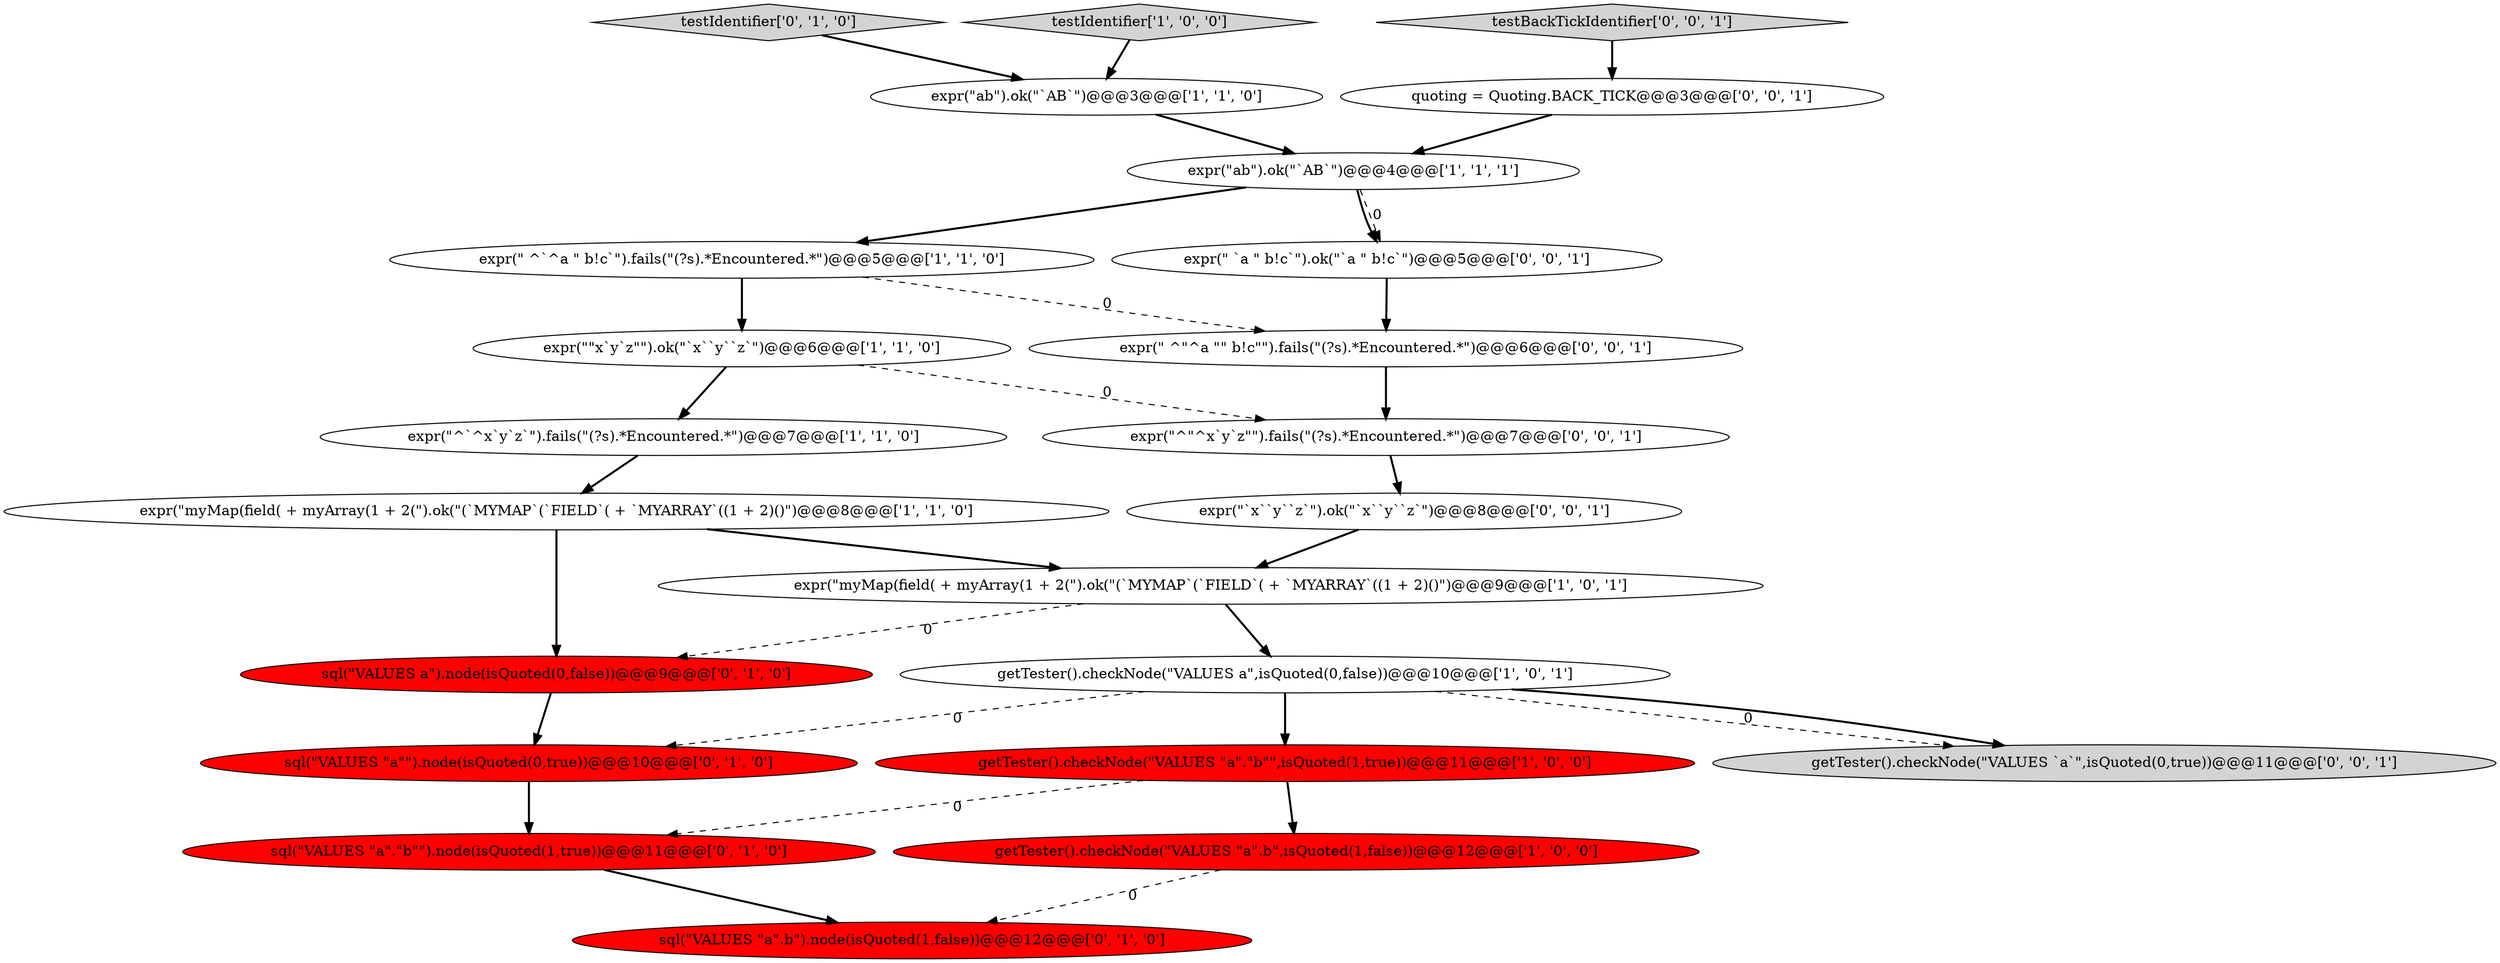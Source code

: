 digraph {
7 [style = filled, label = "expr(\"ab\").ok(\"`AB`\")@@@4@@@['1', '1', '1']", fillcolor = white, shape = ellipse image = "AAA0AAABBB1BBB"];
6 [style = filled, label = "getTester().checkNode(\"VALUES a\",isQuoted(0,false))@@@10@@@['1', '0', '1']", fillcolor = white, shape = ellipse image = "AAA0AAABBB1BBB"];
0 [style = filled, label = "expr(\"myMap(field( + myArray(1 + 2(\").ok(\"(`MYMAP`(`FIELD`( + `MYARRAY`((1 + 2)()\")@@@8@@@['1', '1', '0']", fillcolor = white, shape = ellipse image = "AAA0AAABBB1BBB"];
8 [style = filled, label = "getTester().checkNode(\"VALUES \"a\".\"b\"\",isQuoted(1,true))@@@11@@@['1', '0', '0']", fillcolor = red, shape = ellipse image = "AAA1AAABBB1BBB"];
9 [style = filled, label = "expr(\" ^`^a \" b!c`\").fails(\"(?s).*Encountered.*\")@@@5@@@['1', '1', '0']", fillcolor = white, shape = ellipse image = "AAA0AAABBB1BBB"];
11 [style = filled, label = "sql(\"VALUES \"a\".b\").node(isQuoted(1,false))@@@12@@@['0', '1', '0']", fillcolor = red, shape = ellipse image = "AAA1AAABBB2BBB"];
15 [style = filled, label = "sql(\"VALUES \"a\".\"b\"\").node(isQuoted(1,true))@@@11@@@['0', '1', '0']", fillcolor = red, shape = ellipse image = "AAA1AAABBB2BBB"];
14 [style = filled, label = "testIdentifier['0', '1', '0']", fillcolor = lightgray, shape = diamond image = "AAA0AAABBB2BBB"];
19 [style = filled, label = "expr(\"`x``y``z`\").ok(\"`x``y``z`\")@@@8@@@['0', '0', '1']", fillcolor = white, shape = ellipse image = "AAA0AAABBB3BBB"];
1 [style = filled, label = "expr(\"^`^x`y`z`\").fails(\"(?s).*Encountered.*\")@@@7@@@['1', '1', '0']", fillcolor = white, shape = ellipse image = "AAA0AAABBB1BBB"];
4 [style = filled, label = "testIdentifier['1', '0', '0']", fillcolor = lightgray, shape = diamond image = "AAA0AAABBB1BBB"];
10 [style = filled, label = "expr(\"\"x`y`z\"\").ok(\"`x``y``z`\")@@@6@@@['1', '1', '0']", fillcolor = white, shape = ellipse image = "AAA0AAABBB1BBB"];
17 [style = filled, label = "expr(\"^\"^x`y`z\"\").fails(\"(?s).*Encountered.*\")@@@7@@@['0', '0', '1']", fillcolor = white, shape = ellipse image = "AAA0AAABBB3BBB"];
12 [style = filled, label = "sql(\"VALUES \"a\"\").node(isQuoted(0,true))@@@10@@@['0', '1', '0']", fillcolor = red, shape = ellipse image = "AAA1AAABBB2BBB"];
22 [style = filled, label = "expr(\" `a \" b!c`\").ok(\"`a \" b!c`\")@@@5@@@['0', '0', '1']", fillcolor = white, shape = ellipse image = "AAA0AAABBB3BBB"];
13 [style = filled, label = "sql(\"VALUES a\").node(isQuoted(0,false))@@@9@@@['0', '1', '0']", fillcolor = red, shape = ellipse image = "AAA1AAABBB2BBB"];
2 [style = filled, label = "getTester().checkNode(\"VALUES \"a\".b\",isQuoted(1,false))@@@12@@@['1', '0', '0']", fillcolor = red, shape = ellipse image = "AAA1AAABBB1BBB"];
3 [style = filled, label = "expr(\"ab\").ok(\"`AB`\")@@@3@@@['1', '1', '0']", fillcolor = white, shape = ellipse image = "AAA0AAABBB1BBB"];
21 [style = filled, label = "quoting = Quoting.BACK_TICK@@@3@@@['0', '0', '1']", fillcolor = white, shape = ellipse image = "AAA0AAABBB3BBB"];
16 [style = filled, label = "expr(\" ^\"^a \"\" b!c\"\").fails(\"(?s).*Encountered.*\")@@@6@@@['0', '0', '1']", fillcolor = white, shape = ellipse image = "AAA0AAABBB3BBB"];
5 [style = filled, label = "expr(\"myMap(field( + myArray(1 + 2(\").ok(\"(`MYMAP`(`FIELD`( + `MYARRAY`((1 + 2)()\")@@@9@@@['1', '0', '1']", fillcolor = white, shape = ellipse image = "AAA0AAABBB1BBB"];
20 [style = filled, label = "getTester().checkNode(\"VALUES `a`\",isQuoted(0,true))@@@11@@@['0', '0', '1']", fillcolor = lightgray, shape = ellipse image = "AAA0AAABBB3BBB"];
18 [style = filled, label = "testBackTickIdentifier['0', '0', '1']", fillcolor = lightgray, shape = diamond image = "AAA0AAABBB3BBB"];
5->13 [style = dashed, label="0"];
14->3 [style = bold, label=""];
4->3 [style = bold, label=""];
9->16 [style = dashed, label="0"];
0->13 [style = bold, label=""];
6->20 [style = dashed, label="0"];
22->16 [style = bold, label=""];
8->15 [style = dashed, label="0"];
12->15 [style = bold, label=""];
1->0 [style = bold, label=""];
16->17 [style = bold, label=""];
9->10 [style = bold, label=""];
17->19 [style = bold, label=""];
6->12 [style = dashed, label="0"];
7->9 [style = bold, label=""];
19->5 [style = bold, label=""];
6->20 [style = bold, label=""];
7->22 [style = bold, label=""];
13->12 [style = bold, label=""];
5->6 [style = bold, label=""];
15->11 [style = bold, label=""];
8->2 [style = bold, label=""];
3->7 [style = bold, label=""];
6->8 [style = bold, label=""];
10->17 [style = dashed, label="0"];
21->7 [style = bold, label=""];
2->11 [style = dashed, label="0"];
18->21 [style = bold, label=""];
10->1 [style = bold, label=""];
7->22 [style = dashed, label="0"];
0->5 [style = bold, label=""];
}

